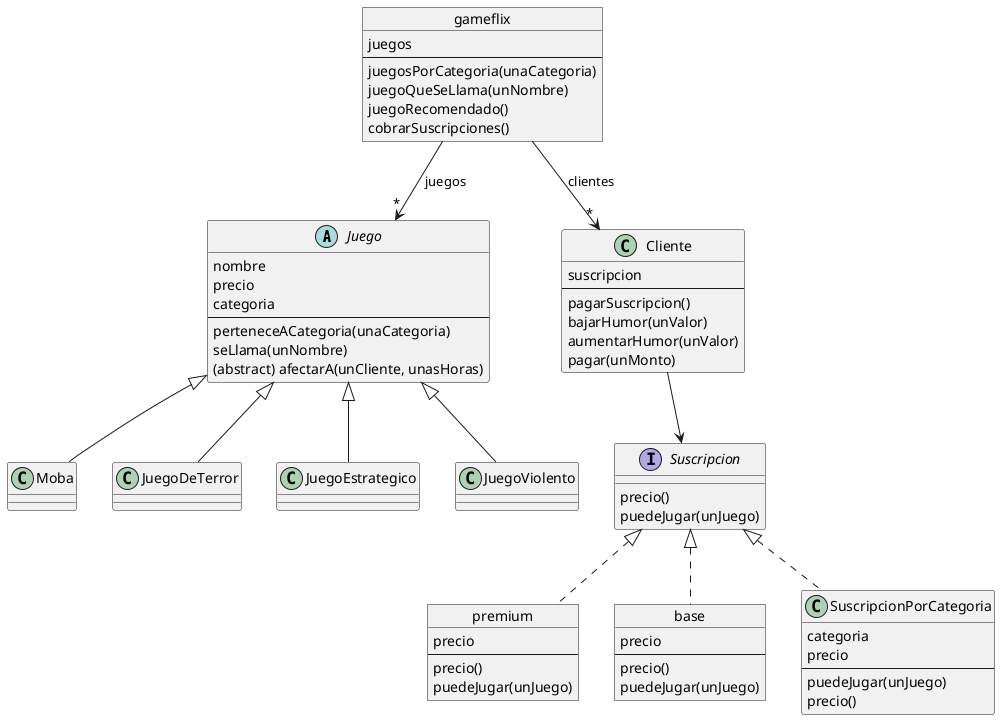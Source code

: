 @startuml


abstract class Juego{
   nombre
   precio
   categoria
   --
   perteneceACategoria(unaCategoria)
   seLlama(unNombre)
   (abstract) afectarA(unCliente, unasHoras)
}

class Moba extends Juego{
}

class JuegoDeTerror extends Juego{
}

class JuegoEstrategico extends Juego{
}

class JuegoViolento extends Juego{
}


class Suscripcion{

}

object gameflix{
    juegos
    --
    juegosPorCategoria(unaCategoria)
    juegoQueSeLlama(unNombre)
    juegoRecomendado()
    cobrarSuscripciones()
}

class Cliente{
    suscripcion
    --
    pagarSuscripcion()
    bajarHumor(unValor)
    aumentarHumor(unValor)
    pagar(unMonto)
}

object premium{
    precio
    --
    precio()
    puedeJugar(unJuego)
}

object base{
    precio
    --
    precio()
    puedeJugar(unJuego)
}

class SuscripcionPorCategoria implements Suscripcion{
    categoria
    precio
    --
    puedeJugar(unJuego)
    precio()
}

interface Suscripcion{
    precio()
    puedeJugar(unJuego)
}



gameflix --> "*" Juego: juegos
gameflix --> "*" Cliente: clientes
Cliente --> Suscripcion
premium .u.|> Suscripcion
base .u.|> Suscripcion
@enduml



